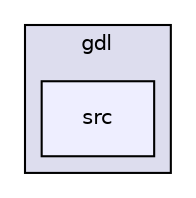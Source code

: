 digraph "lib/gdl/src" {
  compound=true
  node [ fontsize="10", fontname="Helvetica"];
  edge [ labelfontsize="10", labelfontname="Helvetica"];
  subgraph clusterdir_95d5e88f51bc3d5ce3eb689206df436b {
    graph [ bgcolor="#ddddee", pencolor="black", label="gdl" fontname="Helvetica", fontsize="10", URL="dir_95d5e88f51bc3d5ce3eb689206df436b.html"]
  dir_0ae157be685a7303975bdcd6ab53d01b [shape=box, label="src", style="filled", fillcolor="#eeeeff", pencolor="black", URL="dir_0ae157be685a7303975bdcd6ab53d01b.html"];
  }
}
